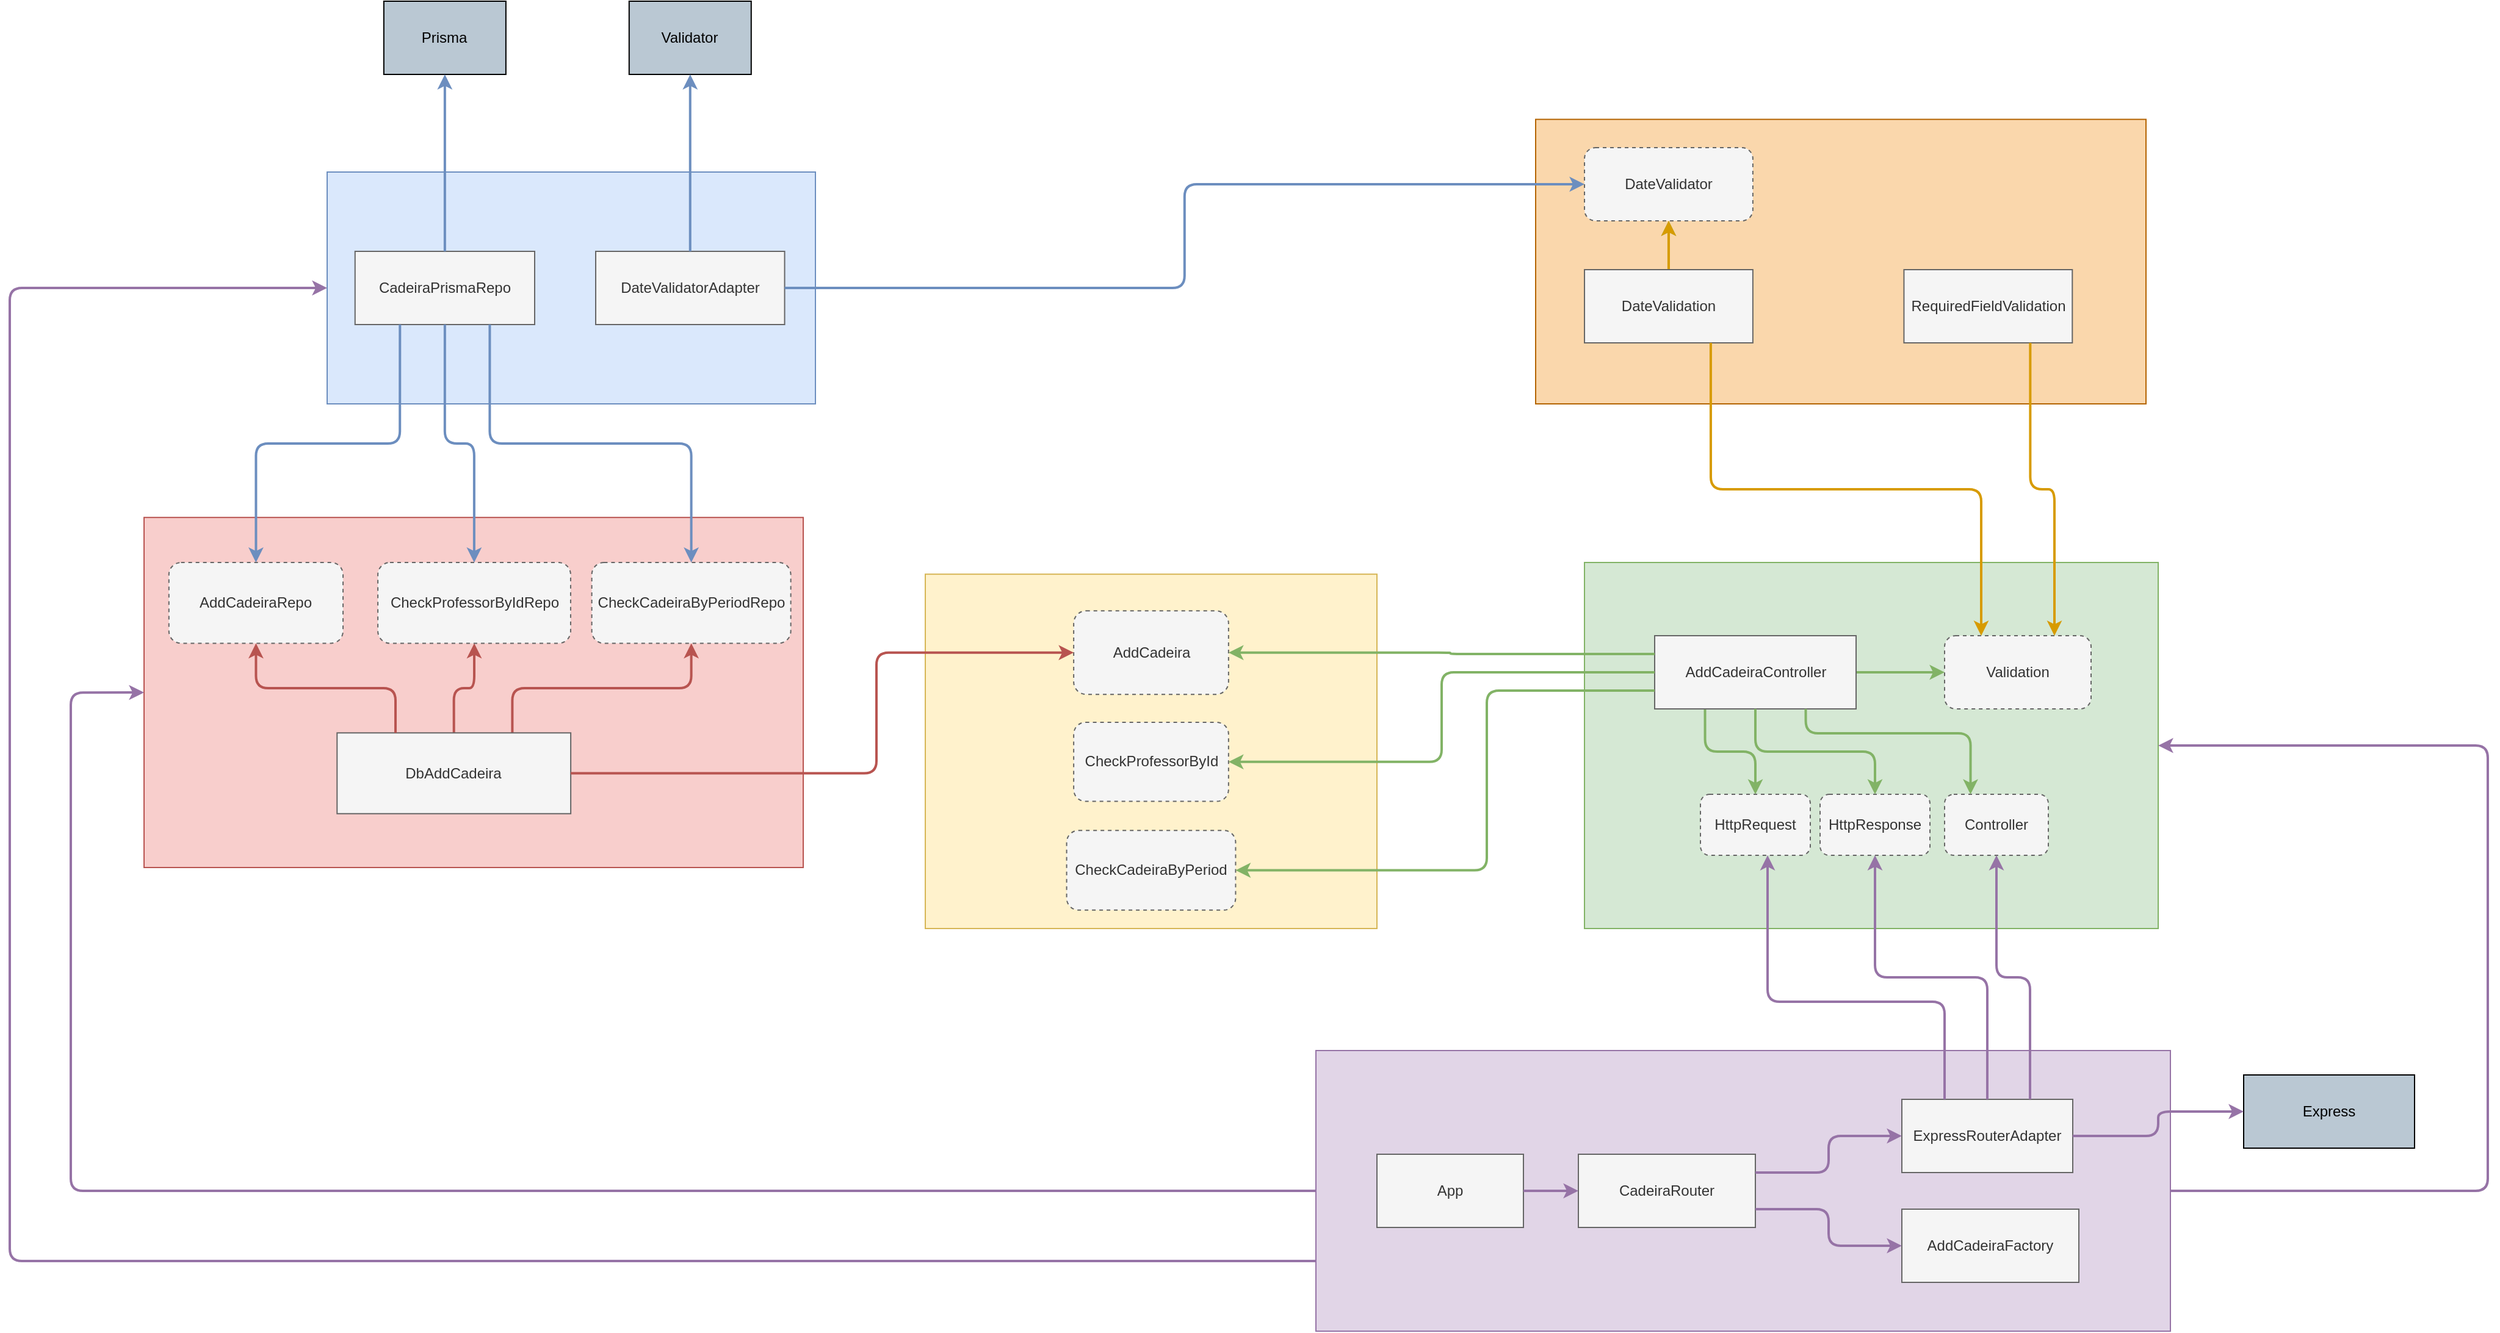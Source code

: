<mxfile>
    <diagram id="FsfQrV8Gz_uJQ-x6BshP" name="add-cadeira">
        <mxGraphModel dx="1724" dy="1227" grid="1" gridSize="10" guides="1" tooltips="1" connect="1" arrows="1" fold="1" page="0" pageScale="1" pageWidth="850" pageHeight="1100" math="0" shadow="0">
            <root>
                <mxCell id="0"/>
                <mxCell id="1" parent="0"/>
                <mxCell id="99" value="" style="group" parent="1" vertex="1" connectable="0">
                    <mxGeometry x="-270" y="30" width="530" height="320" as="geometry"/>
                </mxCell>
                <mxCell id="98" value="" style="group" parent="99" vertex="1" connectable="0">
                    <mxGeometry x="-10" width="540" height="320" as="geometry"/>
                </mxCell>
                <mxCell id="26" value="" style="rounded=0;whiteSpace=wrap;html=1;fillColor=#f8cecc;strokeColor=#b85450;" parent="98" vertex="1">
                    <mxGeometry y="33.103" width="540" height="286.897" as="geometry"/>
                </mxCell>
                <mxCell id="97" value="Data" style="text;html=1;strokeColor=none;fillColor=none;align=center;verticalAlign=middle;whiteSpace=wrap;rounded=0;fontColor=#FFFFFF;" parent="98" vertex="1">
                    <mxGeometry x="462.857" width="77.143" height="33.103" as="geometry"/>
                </mxCell>
                <mxCell id="28" value="AddCadeiraRepo" style="rounded=1;whiteSpace=wrap;dashed=1;html=1;fillColor=#f5f5f5;fontColor=#333333;strokeColor=#666666;" parent="98" vertex="1">
                    <mxGeometry x="20.377" y="70.01" width="142.642" height="66.21" as="geometry"/>
                </mxCell>
                <mxCell id="NS_z2Z3GyRTqCFLhcO67-184" style="edgeStyle=orthogonalEdgeStyle;shape=connector;rounded=1;html=1;exitX=0.5;exitY=0;exitDx=0;exitDy=0;entryX=0.5;entryY=1;entryDx=0;entryDy=0;labelBackgroundColor=default;strokeColor=#b85450;strokeWidth=2;fontFamily=Helvetica;fontSize=11;fontColor=default;endArrow=classic;fillColor=#f8cecc;" parent="98" source="27" target="NS_z2Z3GyRTqCFLhcO67-183" edge="1">
                    <mxGeometry relative="1" as="geometry"/>
                </mxCell>
                <mxCell id="173" style="edgeStyle=orthogonalEdgeStyle;shape=connector;rounded=1;html=1;exitX=0.75;exitY=0;exitDx=0;exitDy=0;entryX=0.5;entryY=1;entryDx=0;entryDy=0;labelBackgroundColor=default;strokeColor=#b85450;strokeWidth=2;fontFamily=Helvetica;fontSize=11;fontColor=default;endArrow=classic;fillColor=#f8cecc;" parent="98" source="27" target="169" edge="1">
                    <mxGeometry relative="1" as="geometry"/>
                </mxCell>
                <mxCell id="27" value="DbAddCadeira" style="rounded=0;whiteSpace=wrap;html=1;fillColor=#f5f5f5;fontColor=#333333;strokeColor=#666666;" parent="98" vertex="1">
                    <mxGeometry x="158.139" y="209.66" width="191.417" height="66.21" as="geometry"/>
                </mxCell>
                <mxCell id="132" style="edgeStyle=orthogonalEdgeStyle;shape=connector;rounded=1;html=1;exitX=0.25;exitY=0;exitDx=0;exitDy=0;entryX=0.5;entryY=1;entryDx=0;entryDy=0;labelBackgroundColor=default;strokeColor=#b85450;strokeWidth=2;fontFamily=Helvetica;fontSize=12;fontColor=#333333;endArrow=classic;fillColor=#f8cecc;" parent="98" source="27" target="28" edge="1">
                    <mxGeometry relative="1" as="geometry"/>
                </mxCell>
                <mxCell id="NS_z2Z3GyRTqCFLhcO67-183" value="CheckProfessorByIdRepo" style="rounded=1;whiteSpace=wrap;dashed=1;html=1;fillColor=#f5f5f5;fontColor=#333333;strokeColor=#666666;" parent="98" vertex="1">
                    <mxGeometry x="191.547" y="70.01" width="157.925" height="66.21" as="geometry"/>
                </mxCell>
                <mxCell id="169" value="CheckCadeiraByPeriodRepo" style="rounded=1;whiteSpace=wrap;dashed=1;html=1;fillColor=#f5f5f5;fontColor=#333333;strokeColor=#666666;" parent="98" vertex="1">
                    <mxGeometry x="366.792" y="70.01" width="163.019" height="66.21" as="geometry"/>
                </mxCell>
                <mxCell id="102" value="" style="group" parent="1" vertex="1" connectable="0">
                    <mxGeometry x="360" y="70" width="370" height="330" as="geometry"/>
                </mxCell>
                <mxCell id="100" value="" style="group" parent="102" vertex="1" connectable="0">
                    <mxGeometry y="39.6" width="370" height="290.4" as="geometry"/>
                </mxCell>
                <mxCell id="92" value="" style="rounded=0;whiteSpace=wrap;html=1;fillColor=#fff2cc;strokeColor=#d6b656;" parent="100" vertex="1">
                    <mxGeometry width="370" height="290.4" as="geometry"/>
                </mxCell>
                <mxCell id="93" value="AddCadeira" style="rounded=1;whiteSpace=wrap;html=1;dashed=1;fillColor=#f5f5f5;fontColor=#333333;strokeColor=#666666;" parent="100" vertex="1">
                    <mxGeometry x="121.57" y="30" width="126.86" height="68.53" as="geometry"/>
                </mxCell>
                <mxCell id="163" value="CheckProfessorById" style="rounded=1;whiteSpace=wrap;html=1;dashed=1;fillColor=#f5f5f5;fontColor=#333333;strokeColor=#666666;" parent="100" vertex="1">
                    <mxGeometry x="121.57" y="121.4" width="126.86" height="64.8" as="geometry"/>
                </mxCell>
                <mxCell id="164" value="CheckCadeiraByPeriod" style="rounded=1;whiteSpace=wrap;html=1;dashed=1;fillColor=#f5f5f5;fontColor=#333333;strokeColor=#666666;" parent="100" vertex="1">
                    <mxGeometry x="115.79" y="210" width="138.43" height="65.31" as="geometry"/>
                </mxCell>
                <mxCell id="101" value="Domain" style="text;html=1;strokeColor=none;fillColor=none;align=center;verticalAlign=middle;whiteSpace=wrap;rounded=0;fontColor=#FFFFFF;" parent="102" vertex="1">
                    <mxGeometry x="306.571" width="63.429" height="39.6" as="geometry"/>
                </mxCell>
                <mxCell id="105" value="Prisma" style="rounded=0;whiteSpace=wrap;html=1;fillColor=#bac8d3;strokeColor=#000000;fontColor=#000000;" parent="1" vertex="1">
                    <mxGeometry x="-83.57" y="-360" width="100" height="60" as="geometry"/>
                </mxCell>
                <mxCell id="110" value="" style="group;fontColor=#FFFFFF;" parent="1" vertex="1" connectable="0">
                    <mxGeometry x="-130" y="-250" width="400" height="220" as="geometry"/>
                </mxCell>
                <mxCell id="108" value="" style="group" parent="110" vertex="1" connectable="0">
                    <mxGeometry y="30" width="400" height="190" as="geometry"/>
                </mxCell>
                <mxCell id="103" value="" style="rounded=0;whiteSpace=wrap;html=1;fillColor=#dae8fc;strokeColor=#6c8ebf;" parent="108" vertex="1">
                    <mxGeometry width="400" height="190" as="geometry"/>
                </mxCell>
                <mxCell id="104" value="CadeiraPrismaRepo" style="rounded=0;whiteSpace=wrap;html=1;fillColor=#f5f5f5;fontColor=#333333;strokeColor=#666666;" parent="108" vertex="1">
                    <mxGeometry x="22.86" y="65" width="147.14" height="60" as="geometry"/>
                </mxCell>
                <mxCell id="NS_z2Z3GyRTqCFLhcO67-179" value="DateValidatorAdapter" style="rounded=0;whiteSpace=wrap;html=1;fillColor=#f5f5f5;fontColor=#333333;strokeColor=#666666;" parent="108" vertex="1">
                    <mxGeometry x="220" y="65" width="154.77" height="60" as="geometry"/>
                </mxCell>
                <mxCell id="109" value="Infra" style="text;html=1;strokeColor=none;fillColor=none;align=center;verticalAlign=middle;whiteSpace=wrap;rounded=0;fontColor=#FFFFFF;" parent="110" vertex="1">
                    <mxGeometry x="342.857" width="57.143" height="30" as="geometry"/>
                </mxCell>
                <mxCell id="114" value="" style="group" parent="1" vertex="1" connectable="0">
                    <mxGeometry x="900" y="70" width="470" height="330" as="geometry"/>
                </mxCell>
                <mxCell id="113" value="Presentation" style="text;html=1;strokeColor=none;fillColor=none;align=center;verticalAlign=middle;whiteSpace=wrap;rounded=0;dashed=1;fontColor=#FFFFFF;" parent="114" vertex="1">
                    <mxGeometry x="390" width="80" height="30" as="geometry"/>
                </mxCell>
                <mxCell id="128" value="" style="group" parent="114" vertex="1" connectable="0">
                    <mxGeometry y="30" width="470" height="300" as="geometry"/>
                </mxCell>
                <mxCell id="112" value="" style="rounded=0;whiteSpace=wrap;html=1;fillColor=#d5e8d4;strokeColor=#82b366;" parent="128" vertex="1">
                    <mxGeometry width="470" height="300" as="geometry"/>
                </mxCell>
                <mxCell id="140" style="edgeStyle=orthogonalEdgeStyle;shape=connector;rounded=1;html=1;exitX=0.25;exitY=1;exitDx=0;exitDy=0;labelBackgroundColor=default;strokeColor=#82b366;strokeWidth=2;fontFamily=Helvetica;fontSize=12;fontColor=#333333;endArrow=classic;fillColor=#d5e8d4;" parent="128" source="115" target="136" edge="1">
                    <mxGeometry relative="1" as="geometry"/>
                </mxCell>
                <mxCell id="NS_z2Z3GyRTqCFLhcO67-169" style="edgeStyle=none;html=1;exitX=1;exitY=0.5;exitDx=0;exitDy=0;entryX=0;entryY=0.5;entryDx=0;entryDy=0;strokeWidth=2;fillColor=#d5e8d4;strokeColor=#82b366;" parent="128" source="115" target="NS_z2Z3GyRTqCFLhcO67-167" edge="1">
                    <mxGeometry relative="1" as="geometry"/>
                </mxCell>
                <mxCell id="115" value="AddCadeiraController" style="rounded=0;whiteSpace=wrap;html=1;fontColor=#333333;fillColor=#f5f5f5;strokeColor=#666666;" parent="128" vertex="1">
                    <mxGeometry x="57.5" y="60" width="165" height="60" as="geometry"/>
                </mxCell>
                <mxCell id="117" value="HttpResponse" style="rounded=1;whiteSpace=wrap;html=1;fontColor=#333333;fillColor=#f5f5f5;strokeColor=#666666;dashed=1;" parent="128" vertex="1">
                    <mxGeometry x="193" y="190" width="90" height="50" as="geometry"/>
                </mxCell>
                <mxCell id="123" value="Controller" style="rounded=1;whiteSpace=wrap;html=1;fontColor=#333333;fillColor=#f5f5f5;strokeColor=#666666;dashed=1;" parent="128" vertex="1">
                    <mxGeometry x="295" y="190" width="85" height="50" as="geometry"/>
                </mxCell>
                <mxCell id="125" style="edgeStyle=orthogonalEdgeStyle;html=1;exitX=0.5;exitY=1;exitDx=0;exitDy=0;fontFamily=Helvetica;fontSize=12;fontColor=#333333;fillColor=#d5e8d4;strokeColor=#82b366;strokeWidth=2;" parent="128" source="115" target="117" edge="1">
                    <mxGeometry relative="1" as="geometry"/>
                </mxCell>
                <mxCell id="126" style="shape=connector;rounded=1;html=1;exitX=0.75;exitY=1;exitDx=0;exitDy=0;entryX=0.25;entryY=0;entryDx=0;entryDy=0;labelBackgroundColor=default;strokeColor=#82b366;fontFamily=Helvetica;fontSize=12;fontColor=#333333;endArrow=classic;fillColor=#d5e8d4;strokeWidth=2;edgeStyle=orthogonalEdgeStyle;" parent="128" source="115" target="123" edge="1">
                    <mxGeometry relative="1" as="geometry">
                        <Array as="points">
                            <mxPoint x="181" y="140"/>
                            <mxPoint x="316" y="140"/>
                        </Array>
                    </mxGeometry>
                </mxCell>
                <mxCell id="136" value="HttpRequest" style="rounded=1;whiteSpace=wrap;html=1;fontColor=#333333;fillColor=#f5f5f5;strokeColor=#666666;dashed=1;" parent="128" vertex="1">
                    <mxGeometry x="95" y="190" width="90" height="50" as="geometry"/>
                </mxCell>
                <mxCell id="NS_z2Z3GyRTqCFLhcO67-167" value="Validation" style="rounded=1;whiteSpace=wrap;html=1;dashed=1;fillColor=#f5f5f5;fontColor=#333333;strokeColor=#666666;" parent="128" vertex="1">
                    <mxGeometry x="295" y="60" width="120" height="60" as="geometry"/>
                </mxCell>
                <mxCell id="129" style="edgeStyle=orthogonalEdgeStyle;rounded=1;html=1;exitX=0;exitY=0.25;exitDx=0;exitDy=0;entryX=1;entryY=0.5;entryDx=0;entryDy=0;labelBackgroundColor=default;strokeColor=#82b366;fontFamily=Helvetica;fontSize=12;fontColor=#333333;endArrow=classic;fillColor=#d5e8d4;strokeWidth=2;" parent="1" source="115" target="93" edge="1">
                    <mxGeometry relative="1" as="geometry">
                        <Array as="points">
                            <mxPoint x="790" y="175"/>
                            <mxPoint x="790" y="174"/>
                        </Array>
                    </mxGeometry>
                </mxCell>
                <mxCell id="130" style="edgeStyle=orthogonalEdgeStyle;shape=connector;rounded=1;html=1;exitX=1;exitY=0.5;exitDx=0;exitDy=0;entryX=0;entryY=0.5;entryDx=0;entryDy=0;labelBackgroundColor=default;strokeColor=#b85450;fontFamily=Helvetica;fontSize=12;fontColor=#333333;endArrow=classic;fillColor=#f8cecc;strokeWidth=2;" parent="1" source="27" target="93" edge="1">
                    <mxGeometry relative="1" as="geometry">
                        <Array as="points">
                            <mxPoint x="320" y="273"/>
                            <mxPoint x="320" y="174"/>
                        </Array>
                    </mxGeometry>
                </mxCell>
                <mxCell id="133" style="edgeStyle=orthogonalEdgeStyle;shape=connector;rounded=1;html=1;exitX=0.5;exitY=0;exitDx=0;exitDy=0;entryX=0.5;entryY=1;entryDx=0;entryDy=0;labelBackgroundColor=default;strokeColor=#6c8ebf;strokeWidth=2;fontFamily=Helvetica;fontSize=12;fontColor=#333333;endArrow=classic;fillColor=#dae8fc;" parent="1" source="104" target="105" edge="1">
                    <mxGeometry relative="1" as="geometry"/>
                </mxCell>
                <mxCell id="146" value="&lt;font color=&quot;#000000&quot;&gt;Express&lt;/font&gt;" style="rounded=0;whiteSpace=wrap;html=1;strokeColor=#000000;fontFamily=Helvetica;fontSize=12;fillColor=#bac8d3;" parent="1" vertex="1">
                    <mxGeometry x="1440" y="520" width="140" height="60" as="geometry"/>
                </mxCell>
                <mxCell id="154" value="" style="group" parent="1" vertex="1" connectable="0">
                    <mxGeometry x="680" y="470" width="700" height="260" as="geometry"/>
                </mxCell>
                <mxCell id="141" value="" style="rounded=0;whiteSpace=wrap;html=1;strokeColor=#9673a6;fontFamily=Helvetica;fontSize=12;fillColor=#e1d5e7;" parent="154" vertex="1">
                    <mxGeometry y="30" width="700" height="230" as="geometry"/>
                </mxCell>
                <mxCell id="142" value="App" style="rounded=0;whiteSpace=wrap;html=1;strokeColor=#666666;fontFamily=Helvetica;fontSize=12;fontColor=#333333;fillColor=#f5f5f5;" parent="154" vertex="1">
                    <mxGeometry x="50" y="115" width="120" height="60" as="geometry"/>
                </mxCell>
                <mxCell id="143" value="CadeiraRouter" style="rounded=0;whiteSpace=wrap;html=1;strokeColor=#666666;fontFamily=Helvetica;fontSize=12;fontColor=#333333;fillColor=#f5f5f5;" parent="154" vertex="1">
                    <mxGeometry x="215" y="115" width="145" height="60" as="geometry"/>
                </mxCell>
                <mxCell id="144" value="ExpressRouterAdapter" style="rounded=0;whiteSpace=wrap;html=1;strokeColor=#666666;fontFamily=Helvetica;fontSize=12;fontColor=#333333;fillColor=#f5f5f5;" parent="154" vertex="1">
                    <mxGeometry x="480" y="70" width="140" height="60" as="geometry"/>
                </mxCell>
                <mxCell id="145" value="AddCadeiraFactory" style="rounded=0;whiteSpace=wrap;html=1;strokeColor=#666666;fontFamily=Helvetica;fontSize=12;fontColor=#333333;fillColor=#f5f5f5;" parent="154" vertex="1">
                    <mxGeometry x="480" y="160" width="145" height="60" as="geometry"/>
                </mxCell>
                <mxCell id="153" value="Main" style="text;html=1;strokeColor=none;fillColor=none;align=center;verticalAlign=middle;whiteSpace=wrap;rounded=0;fontFamily=Helvetica;fontSize=12;fontColor=#FFFFFF;" parent="154" vertex="1">
                    <mxGeometry x="640" width="60" height="30" as="geometry"/>
                </mxCell>
                <mxCell id="148" style="edgeStyle=orthogonalEdgeStyle;shape=connector;rounded=1;html=1;exitX=1;exitY=0.5;exitDx=0;exitDy=0;entryX=0;entryY=0.5;entryDx=0;entryDy=0;labelBackgroundColor=default;strokeColor=#9673a6;strokeWidth=2;fontFamily=Helvetica;fontSize=12;fontColor=#000000;endArrow=classic;fillColor=#e1d5e7;" parent="154" source="142" target="143" edge="1">
                    <mxGeometry relative="1" as="geometry"/>
                </mxCell>
                <mxCell id="151" style="edgeStyle=orthogonalEdgeStyle;shape=connector;rounded=1;html=1;exitX=1;exitY=0.25;exitDx=0;exitDy=0;labelBackgroundColor=default;strokeColor=#9673a6;strokeWidth=2;fontFamily=Helvetica;fontSize=12;fontColor=#000000;endArrow=classic;fillColor=#e1d5e7;" parent="154" source="143" target="144" edge="1">
                    <mxGeometry relative="1" as="geometry"/>
                </mxCell>
                <mxCell id="150" style="edgeStyle=orthogonalEdgeStyle;shape=connector;rounded=1;html=1;exitX=1;exitY=0.75;exitDx=0;exitDy=0;labelBackgroundColor=default;strokeColor=#9673a6;strokeWidth=2;fontFamily=Helvetica;fontSize=12;fontColor=#000000;endArrow=classic;fillColor=#e1d5e7;" parent="154" source="143" target="145" edge="1">
                    <mxGeometry relative="1" as="geometry"/>
                </mxCell>
                <mxCell id="147" style="edgeStyle=orthogonalEdgeStyle;shape=connector;rounded=1;html=1;exitX=1;exitY=0.5;exitDx=0;exitDy=0;labelBackgroundColor=default;strokeColor=#9673a6;strokeWidth=2;fontFamily=Helvetica;fontSize=12;fontColor=#000000;endArrow=classic;fillColor=#e1d5e7;" parent="1" source="144" target="146" edge="1">
                    <mxGeometry relative="1" as="geometry"/>
                </mxCell>
                <mxCell id="155" style="edgeStyle=orthogonalEdgeStyle;shape=connector;rounded=1;html=1;exitX=0;exitY=0.5;exitDx=0;exitDy=0;entryX=0;entryY=0.5;entryDx=0;entryDy=0;labelBackgroundColor=default;strokeColor=#9673a6;strokeWidth=2;fontFamily=Helvetica;fontSize=12;fontColor=#FFFFFF;endArrow=classic;fillColor=#e1d5e7;" parent="1" source="141" target="26" edge="1">
                    <mxGeometry relative="1" as="geometry">
                        <Array as="points">
                            <mxPoint x="-340" y="615"/>
                            <mxPoint x="-340" y="207"/>
                        </Array>
                    </mxGeometry>
                </mxCell>
                <mxCell id="158" style="edgeStyle=orthogonalEdgeStyle;shape=connector;rounded=1;html=1;exitX=0;exitY=0.75;exitDx=0;exitDy=0;entryX=0;entryY=0.5;entryDx=0;entryDy=0;labelBackgroundColor=default;strokeColor=#9673a6;strokeWidth=2;fontFamily=Helvetica;fontSize=12;fontColor=#FFFFFF;endArrow=classic;fillColor=#e1d5e7;" parent="1" source="141" target="103" edge="1">
                    <mxGeometry relative="1" as="geometry">
                        <Array as="points">
                            <mxPoint x="-390" y="673"/>
                            <mxPoint x="-390" y="-125"/>
                        </Array>
                    </mxGeometry>
                </mxCell>
                <mxCell id="159" style="edgeStyle=orthogonalEdgeStyle;shape=connector;rounded=1;html=1;exitX=0.25;exitY=0;exitDx=0;exitDy=0;labelBackgroundColor=default;strokeColor=#9673a6;strokeWidth=2;fontFamily=Helvetica;fontSize=12;fontColor=#FFFFFF;endArrow=classic;fillColor=#e1d5e7;" parent="1" source="144" target="136" edge="1">
                    <mxGeometry relative="1" as="geometry">
                        <Array as="points">
                            <mxPoint x="1195" y="460"/>
                            <mxPoint x="1050" y="460"/>
                        </Array>
                    </mxGeometry>
                </mxCell>
                <mxCell id="160" style="edgeStyle=orthogonalEdgeStyle;shape=connector;rounded=1;html=1;exitX=0.5;exitY=0;exitDx=0;exitDy=0;entryX=0.5;entryY=1;entryDx=0;entryDy=0;labelBackgroundColor=default;strokeColor=#9673a6;strokeWidth=2;fontFamily=Helvetica;fontSize=12;fontColor=#FFFFFF;endArrow=classic;fillColor=#e1d5e7;" parent="1" source="144" target="117" edge="1">
                    <mxGeometry relative="1" as="geometry"/>
                </mxCell>
                <mxCell id="161" style="edgeStyle=orthogonalEdgeStyle;shape=connector;rounded=1;html=1;exitX=0.75;exitY=0;exitDx=0;exitDy=0;entryX=0.5;entryY=1;entryDx=0;entryDy=0;labelBackgroundColor=default;strokeColor=#9673a6;strokeWidth=2;fontFamily=Helvetica;fontSize=12;fontColor=#FFFFFF;endArrow=classic;fillColor=#e1d5e7;" parent="1" source="144" target="123" edge="1">
                    <mxGeometry relative="1" as="geometry"/>
                </mxCell>
                <mxCell id="162" style="edgeStyle=orthogonalEdgeStyle;shape=connector;rounded=1;html=1;exitX=1;exitY=0.5;exitDx=0;exitDy=0;entryX=1;entryY=0.5;entryDx=0;entryDy=0;labelBackgroundColor=default;strokeColor=#9673a6;strokeWidth=2;fontFamily=Helvetica;fontSize=12;fontColor=#FFFFFF;endArrow=classic;fillColor=#e1d5e7;" parent="1" source="141" target="112" edge="1">
                    <mxGeometry relative="1" as="geometry">
                        <Array as="points">
                            <mxPoint x="1640" y="615"/>
                            <mxPoint x="1640" y="250"/>
                        </Array>
                    </mxGeometry>
                </mxCell>
                <mxCell id="NS_z2Z3GyRTqCFLhcO67-162" value="" style="group" parent="1" vertex="1" connectable="0">
                    <mxGeometry x="860" y="-300" width="500" height="270" as="geometry"/>
                </mxCell>
                <mxCell id="NS_z2Z3GyRTqCFLhcO67-163" value="" style="rounded=0;whiteSpace=wrap;html=1;strokeColor=#b46504;fontFamily=Helvetica;fontSize=12;fillColor=#fad7ac;" parent="NS_z2Z3GyRTqCFLhcO67-162" vertex="1">
                    <mxGeometry y="36.818" width="500" height="233.182" as="geometry"/>
                </mxCell>
                <mxCell id="NS_z2Z3GyRTqCFLhcO67-164" value="RequiredFieldValidation" style="rounded=0;whiteSpace=wrap;html=1;strokeColor=#666666;fontFamily=Helvetica;fontSize=12;fontColor=#333333;fillColor=#f5f5f5;" parent="NS_z2Z3GyRTqCFLhcO67-162" vertex="1">
                    <mxGeometry x="301.72" y="160" width="137.93" height="60" as="geometry"/>
                </mxCell>
                <mxCell id="NS_z2Z3GyRTqCFLhcO67-166" value="Validation" style="text;html=1;strokeColor=none;fillColor=none;align=center;verticalAlign=middle;whiteSpace=wrap;rounded=0;fontFamily=Helvetica;fontSize=12;fontColor=#FFFFFF;" parent="NS_z2Z3GyRTqCFLhcO67-162" vertex="1">
                    <mxGeometry x="439.655" width="60.345" height="36.818" as="geometry"/>
                </mxCell>
                <mxCell id="NS_z2Z3GyRTqCFLhcO67-176" style="edgeStyle=orthogonalEdgeStyle;shape=connector;rounded=1;html=1;exitX=0.5;exitY=0;exitDx=0;exitDy=0;entryX=0.5;entryY=1;entryDx=0;entryDy=0;labelBackgroundColor=default;strokeColor=#82b366;strokeWidth=2;fontFamily=Helvetica;fontSize=11;fontColor=default;endArrow=classic;fillColor=#d5e8d4;" parent="NS_z2Z3GyRTqCFLhcO67-162" source="NS_z2Z3GyRTqCFLhcO67-172" target="NS_z2Z3GyRTqCFLhcO67-175" edge="1">
                    <mxGeometry relative="1" as="geometry"/>
                </mxCell>
                <mxCell id="NS_z2Z3GyRTqCFLhcO67-177" value="" style="edgeStyle=orthogonalEdgeStyle;shape=connector;rounded=1;html=1;labelBackgroundColor=default;strokeColor=#d79b00;strokeWidth=2;fontFamily=Helvetica;fontSize=11;fontColor=default;endArrow=classic;fillColor=#ffe6cc;" parent="NS_z2Z3GyRTqCFLhcO67-162" source="NS_z2Z3GyRTqCFLhcO67-172" target="NS_z2Z3GyRTqCFLhcO67-175" edge="1">
                    <mxGeometry relative="1" as="geometry"/>
                </mxCell>
                <mxCell id="NS_z2Z3GyRTqCFLhcO67-172" value="DateValidation" style="rounded=0;whiteSpace=wrap;html=1;strokeColor=#666666;fontFamily=Helvetica;fontSize=12;fontColor=#333333;fillColor=#f5f5f5;" parent="NS_z2Z3GyRTqCFLhcO67-162" vertex="1">
                    <mxGeometry x="40.01" y="160" width="137.93" height="60" as="geometry"/>
                </mxCell>
                <mxCell id="NS_z2Z3GyRTqCFLhcO67-175" value="DateValidator" style="rounded=1;whiteSpace=wrap;html=1;strokeColor=#666666;fontFamily=Helvetica;fontSize=12;fontColor=#333333;fillColor=#f5f5f5;dashed=1;" parent="NS_z2Z3GyRTqCFLhcO67-162" vertex="1">
                    <mxGeometry x="40.01" y="60" width="137.93" height="60" as="geometry"/>
                </mxCell>
                <mxCell id="NS_z2Z3GyRTqCFLhcO67-174" style="edgeStyle=orthogonalEdgeStyle;shape=connector;rounded=1;html=1;exitX=0.75;exitY=1;exitDx=0;exitDy=0;entryX=0.25;entryY=0;entryDx=0;entryDy=0;labelBackgroundColor=default;strokeColor=#d79b00;strokeWidth=2;fontFamily=Helvetica;fontSize=11;fontColor=default;endArrow=classic;fillColor=#ffe6cc;" parent="1" source="NS_z2Z3GyRTqCFLhcO67-172" target="NS_z2Z3GyRTqCFLhcO67-167" edge="1">
                    <mxGeometry relative="1" as="geometry"/>
                </mxCell>
                <mxCell id="NS_z2Z3GyRTqCFLhcO67-178" style="edgeStyle=orthogonalEdgeStyle;shape=connector;rounded=1;html=1;exitX=0.75;exitY=1;exitDx=0;exitDy=0;entryX=0.75;entryY=0;entryDx=0;entryDy=0;labelBackgroundColor=default;strokeColor=#d79b00;strokeWidth=2;fontFamily=Helvetica;fontSize=11;fontColor=default;endArrow=classic;fillColor=#ffe6cc;" parent="1" source="NS_z2Z3GyRTqCFLhcO67-164" target="NS_z2Z3GyRTqCFLhcO67-167" edge="1">
                    <mxGeometry relative="1" as="geometry"/>
                </mxCell>
                <mxCell id="NS_z2Z3GyRTqCFLhcO67-180" value="Validator" style="rounded=0;whiteSpace=wrap;html=1;fillColor=#bac8d3;strokeColor=#000000;fontColor=#000000;" parent="1" vertex="1">
                    <mxGeometry x="117.39" y="-360" width="100" height="60" as="geometry"/>
                </mxCell>
                <mxCell id="NS_z2Z3GyRTqCFLhcO67-181" style="edgeStyle=orthogonalEdgeStyle;shape=connector;rounded=1;html=1;exitX=0.5;exitY=0;exitDx=0;exitDy=0;entryX=0.5;entryY=1;entryDx=0;entryDy=0;labelBackgroundColor=default;strokeColor=#6c8ebf;strokeWidth=2;fontFamily=Helvetica;fontSize=11;fontColor=default;endArrow=classic;fillColor=#dae8fc;" parent="1" source="NS_z2Z3GyRTqCFLhcO67-179" target="NS_z2Z3GyRTqCFLhcO67-180" edge="1">
                    <mxGeometry relative="1" as="geometry"/>
                </mxCell>
                <mxCell id="NS_z2Z3GyRTqCFLhcO67-182" style="edgeStyle=orthogonalEdgeStyle;shape=connector;rounded=1;html=1;exitX=1;exitY=0.5;exitDx=0;exitDy=0;entryX=0;entryY=0.5;entryDx=0;entryDy=0;labelBackgroundColor=default;strokeColor=#6c8ebf;strokeWidth=2;fontFamily=Helvetica;fontSize=11;fontColor=default;endArrow=classic;fillColor=#dae8fc;" parent="1" source="NS_z2Z3GyRTqCFLhcO67-179" target="NS_z2Z3GyRTqCFLhcO67-175" edge="1">
                    <mxGeometry relative="1" as="geometry"/>
                </mxCell>
                <mxCell id="167" style="edgeStyle=orthogonalEdgeStyle;html=1;exitX=0;exitY=0.5;exitDx=0;exitDy=0;entryX=1;entryY=0.5;entryDx=0;entryDy=0;strokeWidth=2;fillColor=#d5e8d4;strokeColor=#82b366;" parent="1" source="115" target="163" edge="1">
                    <mxGeometry relative="1" as="geometry"/>
                </mxCell>
                <mxCell id="168" style="edgeStyle=orthogonalEdgeStyle;shape=connector;rounded=1;html=1;exitX=0;exitY=0.75;exitDx=0;exitDy=0;entryX=1;entryY=0.5;entryDx=0;entryDy=0;labelBackgroundColor=default;strokeColor=#82b366;strokeWidth=2;fontFamily=Helvetica;fontSize=11;fontColor=default;endArrow=classic;fillColor=#d5e8d4;" parent="1" source="115" target="164" edge="1">
                    <mxGeometry relative="1" as="geometry">
                        <Array as="points">
                            <mxPoint x="820" y="205"/>
                            <mxPoint x="820" y="352"/>
                        </Array>
                    </mxGeometry>
                </mxCell>
                <mxCell id="174" style="edgeStyle=orthogonalEdgeStyle;shape=connector;rounded=1;html=1;exitX=0.25;exitY=1;exitDx=0;exitDy=0;entryX=0.5;entryY=0;entryDx=0;entryDy=0;labelBackgroundColor=default;strokeColor=#6c8ebf;strokeWidth=2;fontFamily=Helvetica;fontSize=11;fontColor=default;endArrow=classic;fillColor=#dae8fc;" parent="1" source="104" target="28" edge="1">
                    <mxGeometry relative="1" as="geometry"/>
                </mxCell>
                <mxCell id="175" style="edgeStyle=orthogonalEdgeStyle;shape=connector;rounded=1;html=1;exitX=0.5;exitY=1;exitDx=0;exitDy=0;labelBackgroundColor=default;strokeColor=#6c8ebf;strokeWidth=2;fontFamily=Helvetica;fontSize=11;fontColor=default;endArrow=classic;fillColor=#dae8fc;" parent="1" source="104" target="NS_z2Z3GyRTqCFLhcO67-183" edge="1">
                    <mxGeometry relative="1" as="geometry"/>
                </mxCell>
                <mxCell id="176" style="edgeStyle=orthogonalEdgeStyle;shape=connector;rounded=1;html=1;exitX=0.75;exitY=1;exitDx=0;exitDy=0;labelBackgroundColor=default;strokeColor=#6c8ebf;strokeWidth=2;fontFamily=Helvetica;fontSize=11;fontColor=default;endArrow=classic;fillColor=#dae8fc;" parent="1" source="104" target="169" edge="1">
                    <mxGeometry relative="1" as="geometry"/>
                </mxCell>
            </root>
        </mxGraphModel>
    </diagram>
    <diagram name="load-cadeiras" id="iYQlftsX5KwAr0I1yYCD">
        <mxGraphModel dx="2607" dy="1378" grid="1" gridSize="10" guides="1" tooltips="1" connect="1" arrows="1" fold="1" page="0" pageScale="1" pageWidth="850" pageHeight="1100" math="0" shadow="0">
            <root>
                <mxCell id="q4NabTCjENCUhBs2X4bj-0"/>
                <mxCell id="q4NabTCjENCUhBs2X4bj-1" parent="q4NabTCjENCUhBs2X4bj-0"/>
                <mxCell id="q4NabTCjENCUhBs2X4bj-2" value="" style="group" parent="q4NabTCjENCUhBs2X4bj-1" vertex="1" connectable="0">
                    <mxGeometry x="-210" y="40" width="420" height="320" as="geometry"/>
                </mxCell>
                <mxCell id="q4NabTCjENCUhBs2X4bj-3" value="" style="group" parent="q4NabTCjENCUhBs2X4bj-2" vertex="1" connectable="0">
                    <mxGeometry x="-7.925" width="427.925" height="320" as="geometry"/>
                </mxCell>
                <mxCell id="q4NabTCjENCUhBs2X4bj-4" value="" style="rounded=0;whiteSpace=wrap;html=1;fillColor=#f8cecc;strokeColor=#b85450;" parent="q4NabTCjENCUhBs2X4bj-3" vertex="1">
                    <mxGeometry x="9.13" y="33.1" width="418.794" height="286.9" as="geometry"/>
                </mxCell>
                <mxCell id="q4NabTCjENCUhBs2X4bj-5" value="Data" style="text;html=1;strokeColor=none;fillColor=none;align=center;verticalAlign=middle;whiteSpace=wrap;rounded=0;fontColor=#FFFFFF;" parent="q4NabTCjENCUhBs2X4bj-3" vertex="1">
                    <mxGeometry x="366.792" width="61.132" height="33.103" as="geometry"/>
                </mxCell>
                <mxCell id="Scwtr9L9Pi49FSAhj5yQ-3" style="edgeStyle=orthogonalEdgeStyle;html=1;exitX=0.5;exitY=1;exitDx=0;exitDy=0;strokeWidth=2;fillColor=#f8cecc;strokeColor=#b85450;" edge="1" parent="q4NabTCjENCUhBs2X4bj-3" source="q4NabTCjENCUhBs2X4bj-9" target="q4NabTCjENCUhBs2X4bj-12">
                    <mxGeometry relative="1" as="geometry"/>
                </mxCell>
                <mxCell id="q4NabTCjENCUhBs2X4bj-9" value="DbLoadCadeiras" style="rounded=0;whiteSpace=wrap;html=1;fillColor=#f5f5f5;fontColor=#333333;strokeColor=#666666;" parent="q4NabTCjENCUhBs2X4bj-3" vertex="1">
                    <mxGeometry x="138.113" y="70" width="151.688" height="66.21" as="geometry"/>
                </mxCell>
                <mxCell id="q4NabTCjENCUhBs2X4bj-12" value="LoadCadeirasRepo" style="rounded=1;whiteSpace=wrap;dashed=1;html=1;fillColor=#f5f5f5;fontColor=#333333;strokeColor=#666666;" parent="q4NabTCjENCUhBs2X4bj-3" vertex="1">
                    <mxGeometry x="140.018" y="220" width="147.886" height="66.21" as="geometry"/>
                </mxCell>
                <mxCell id="q4NabTCjENCUhBs2X4bj-13" value="" style="group" parent="q4NabTCjENCUhBs2X4bj-1" vertex="1" connectable="0">
                    <mxGeometry x="360" y="70" width="370" height="210" as="geometry"/>
                </mxCell>
                <mxCell id="q4NabTCjENCUhBs2X4bj-14" value="" style="group" parent="q4NabTCjENCUhBs2X4bj-13" vertex="1" connectable="0">
                    <mxGeometry y="25.2" width="370" height="184.8" as="geometry"/>
                </mxCell>
                <mxCell id="q4NabTCjENCUhBs2X4bj-15" value="" style="rounded=0;whiteSpace=wrap;html=1;fillColor=#fff2cc;strokeColor=#d6b656;" parent="q4NabTCjENCUhBs2X4bj-14" vertex="1">
                    <mxGeometry width="370" height="184.8" as="geometry"/>
                </mxCell>
                <mxCell id="q4NabTCjENCUhBs2X4bj-16" value="LoadCadeiras" style="rounded=1;whiteSpace=wrap;html=1;dashed=1;fillColor=#f5f5f5;fontColor=#333333;strokeColor=#666666;" parent="q4NabTCjENCUhBs2X4bj-14" vertex="1">
                    <mxGeometry x="121.57" y="61.89" width="126.86" height="61.02" as="geometry"/>
                </mxCell>
                <mxCell id="q4NabTCjENCUhBs2X4bj-19" value="Domain" style="text;html=1;strokeColor=none;fillColor=none;align=center;verticalAlign=middle;whiteSpace=wrap;rounded=0;fontColor=#FFFFFF;" parent="q4NabTCjENCUhBs2X4bj-13" vertex="1">
                    <mxGeometry x="306.571" width="63.429" height="25.2" as="geometry"/>
                </mxCell>
                <mxCell id="q4NabTCjENCUhBs2X4bj-20" value="Prisma" style="rounded=0;whiteSpace=wrap;html=1;fillColor=#bac8d3;strokeColor=#000000;fontColor=#000000;" parent="q4NabTCjENCUhBs2X4bj-1" vertex="1">
                    <mxGeometry x="-100" y="790" width="100" height="60" as="geometry"/>
                </mxCell>
                <mxCell id="q4NabTCjENCUhBs2X4bj-21" value="" style="group;fontColor=#FFFFFF;" parent="q4NabTCjENCUhBs2X4bj-1" vertex="1" connectable="0">
                    <mxGeometry x="-180" y="500" width="260" height="220" as="geometry"/>
                </mxCell>
                <mxCell id="q4NabTCjENCUhBs2X4bj-22" value="" style="group" parent="q4NabTCjENCUhBs2X4bj-21" vertex="1" connectable="0">
                    <mxGeometry y="30" width="260" height="190" as="geometry"/>
                </mxCell>
                <mxCell id="q4NabTCjENCUhBs2X4bj-23" value="" style="rounded=0;whiteSpace=wrap;html=1;fillColor=#dae8fc;strokeColor=#6c8ebf;" parent="q4NabTCjENCUhBs2X4bj-22" vertex="1">
                    <mxGeometry width="260" height="190" as="geometry"/>
                </mxCell>
                <mxCell id="q4NabTCjENCUhBs2X4bj-24" value="CadeiraPrismaRepo" style="rounded=0;whiteSpace=wrap;html=1;fillColor=#f5f5f5;fontColor=#333333;strokeColor=#666666;" parent="q4NabTCjENCUhBs2X4bj-22" vertex="1">
                    <mxGeometry x="50.765" y="65" width="158.47" height="60" as="geometry"/>
                </mxCell>
                <mxCell id="q4NabTCjENCUhBs2X4bj-26" value="Infra" style="text;html=1;strokeColor=none;fillColor=none;align=center;verticalAlign=middle;whiteSpace=wrap;rounded=0;fontColor=#FFFFFF;" parent="q4NabTCjENCUhBs2X4bj-21" vertex="1">
                    <mxGeometry x="222.857" width="37.143" height="30" as="geometry"/>
                </mxCell>
                <mxCell id="q4NabTCjENCUhBs2X4bj-27" value="" style="group" parent="q4NabTCjENCUhBs2X4bj-1" vertex="1" connectable="0">
                    <mxGeometry x="900" y="70" width="470" height="330" as="geometry"/>
                </mxCell>
                <mxCell id="q4NabTCjENCUhBs2X4bj-28" value="Presentation" style="text;html=1;strokeColor=none;fillColor=none;align=center;verticalAlign=middle;whiteSpace=wrap;rounded=0;dashed=1;fontColor=#FFFFFF;" parent="q4NabTCjENCUhBs2X4bj-27" vertex="1">
                    <mxGeometry x="390" width="80" height="30" as="geometry"/>
                </mxCell>
                <mxCell id="q4NabTCjENCUhBs2X4bj-29" value="" style="group" parent="q4NabTCjENCUhBs2X4bj-27" vertex="1" connectable="0">
                    <mxGeometry y="30" width="470" height="300" as="geometry"/>
                </mxCell>
                <mxCell id="q4NabTCjENCUhBs2X4bj-30" value="" style="rounded=0;whiteSpace=wrap;html=1;fillColor=#d5e8d4;strokeColor=#82b366;" parent="q4NabTCjENCUhBs2X4bj-29" vertex="1">
                    <mxGeometry width="470" height="300" as="geometry"/>
                </mxCell>
                <mxCell id="q4NabTCjENCUhBs2X4bj-31" style="edgeStyle=orthogonalEdgeStyle;shape=connector;rounded=1;html=1;exitX=0.25;exitY=1;exitDx=0;exitDy=0;labelBackgroundColor=default;strokeColor=#82b366;strokeWidth=2;fontFamily=Helvetica;fontSize=12;fontColor=#333333;endArrow=classic;fillColor=#d5e8d4;" parent="q4NabTCjENCUhBs2X4bj-29" source="q4NabTCjENCUhBs2X4bj-33" target="q4NabTCjENCUhBs2X4bj-38" edge="1">
                    <mxGeometry relative="1" as="geometry"/>
                </mxCell>
                <mxCell id="q4NabTCjENCUhBs2X4bj-33" value="LoadCadeirasController" style="rounded=0;whiteSpace=wrap;html=1;fontColor=#333333;fillColor=#f5f5f5;strokeColor=#666666;" parent="q4NabTCjENCUhBs2X4bj-29" vertex="1">
                    <mxGeometry x="155.5" y="57.09" width="165" height="60" as="geometry"/>
                </mxCell>
                <mxCell id="q4NabTCjENCUhBs2X4bj-34" value="HttpResponse" style="rounded=1;whiteSpace=wrap;html=1;fontColor=#333333;fillColor=#f5f5f5;strokeColor=#666666;dashed=1;" parent="q4NabTCjENCUhBs2X4bj-29" vertex="1">
                    <mxGeometry x="193" y="190" width="90" height="50" as="geometry"/>
                </mxCell>
                <mxCell id="q4NabTCjENCUhBs2X4bj-35" value="Controller" style="rounded=1;whiteSpace=wrap;html=1;fontColor=#333333;fillColor=#f5f5f5;strokeColor=#666666;dashed=1;" parent="q4NabTCjENCUhBs2X4bj-29" vertex="1">
                    <mxGeometry x="295" y="190" width="85" height="50" as="geometry"/>
                </mxCell>
                <mxCell id="q4NabTCjENCUhBs2X4bj-36" style="edgeStyle=orthogonalEdgeStyle;html=1;exitX=0.5;exitY=1;exitDx=0;exitDy=0;fontFamily=Helvetica;fontSize=12;fontColor=#333333;fillColor=#d5e8d4;strokeColor=#82b366;strokeWidth=2;" parent="q4NabTCjENCUhBs2X4bj-29" source="q4NabTCjENCUhBs2X4bj-33" target="q4NabTCjENCUhBs2X4bj-34" edge="1">
                    <mxGeometry relative="1" as="geometry"/>
                </mxCell>
                <mxCell id="q4NabTCjENCUhBs2X4bj-37" style="shape=connector;rounded=1;html=1;exitX=0.75;exitY=1;exitDx=0;exitDy=0;labelBackgroundColor=default;strokeColor=#82b366;fontFamily=Helvetica;fontSize=12;fontColor=#333333;endArrow=classic;fillColor=#d5e8d4;strokeWidth=2;edgeStyle=orthogonalEdgeStyle;" parent="q4NabTCjENCUhBs2X4bj-29" source="q4NabTCjENCUhBs2X4bj-33" edge="1">
                    <mxGeometry relative="1" as="geometry">
                        <Array as="points">
                            <mxPoint x="279" y="140"/>
                            <mxPoint x="330" y="140"/>
                            <mxPoint x="330" y="190"/>
                        </Array>
                        <mxPoint x="330" y="190" as="targetPoint"/>
                    </mxGeometry>
                </mxCell>
                <mxCell id="q4NabTCjENCUhBs2X4bj-38" value="HttpRequest" style="rounded=1;whiteSpace=wrap;html=1;fontColor=#333333;fillColor=#f5f5f5;strokeColor=#666666;dashed=1;" parent="q4NabTCjENCUhBs2X4bj-29" vertex="1">
                    <mxGeometry x="95" y="190" width="90" height="50" as="geometry"/>
                </mxCell>
                <mxCell id="q4NabTCjENCUhBs2X4bj-43" value="&lt;font color=&quot;#000000&quot;&gt;Express&lt;/font&gt;" style="rounded=0;whiteSpace=wrap;html=1;strokeColor=#000000;fontFamily=Helvetica;fontSize=12;fillColor=#bac8d3;" parent="q4NabTCjENCUhBs2X4bj-1" vertex="1">
                    <mxGeometry x="1440" y="520" width="140" height="60" as="geometry"/>
                </mxCell>
                <mxCell id="q4NabTCjENCUhBs2X4bj-44" value="" style="group" parent="q4NabTCjENCUhBs2X4bj-1" vertex="1" connectable="0">
                    <mxGeometry x="680" y="470" width="700" height="260" as="geometry"/>
                </mxCell>
                <mxCell id="q4NabTCjENCUhBs2X4bj-45" value="" style="rounded=0;whiteSpace=wrap;html=1;strokeColor=#9673a6;fontFamily=Helvetica;fontSize=12;fillColor=#e1d5e7;" parent="q4NabTCjENCUhBs2X4bj-44" vertex="1">
                    <mxGeometry y="30" width="700" height="230" as="geometry"/>
                </mxCell>
                <mxCell id="q4NabTCjENCUhBs2X4bj-46" value="App" style="rounded=0;whiteSpace=wrap;html=1;strokeColor=#666666;fontFamily=Helvetica;fontSize=12;fontColor=#333333;fillColor=#f5f5f5;" parent="q4NabTCjENCUhBs2X4bj-44" vertex="1">
                    <mxGeometry x="50" y="115" width="120" height="60" as="geometry"/>
                </mxCell>
                <mxCell id="q4NabTCjENCUhBs2X4bj-47" value="CadeiraRouter" style="rounded=0;whiteSpace=wrap;html=1;strokeColor=#666666;fontFamily=Helvetica;fontSize=12;fontColor=#333333;fillColor=#f5f5f5;" parent="q4NabTCjENCUhBs2X4bj-44" vertex="1">
                    <mxGeometry x="215" y="115" width="145" height="60" as="geometry"/>
                </mxCell>
                <mxCell id="q4NabTCjENCUhBs2X4bj-48" value="ExpressRouterAdapter" style="rounded=0;whiteSpace=wrap;html=1;strokeColor=#666666;fontFamily=Helvetica;fontSize=12;fontColor=#333333;fillColor=#f5f5f5;" parent="q4NabTCjENCUhBs2X4bj-44" vertex="1">
                    <mxGeometry x="480" y="70" width="140" height="60" as="geometry"/>
                </mxCell>
                <mxCell id="q4NabTCjENCUhBs2X4bj-49" value="LoadCadeirasFactory" style="rounded=0;whiteSpace=wrap;html=1;strokeColor=#666666;fontFamily=Helvetica;fontSize=12;fontColor=#333333;fillColor=#f5f5f5;" parent="q4NabTCjENCUhBs2X4bj-44" vertex="1">
                    <mxGeometry x="480" y="160" width="145" height="60" as="geometry"/>
                </mxCell>
                <mxCell id="q4NabTCjENCUhBs2X4bj-50" value="Main" style="text;html=1;strokeColor=none;fillColor=none;align=center;verticalAlign=middle;whiteSpace=wrap;rounded=0;fontFamily=Helvetica;fontSize=12;fontColor=#FFFFFF;" parent="q4NabTCjENCUhBs2X4bj-44" vertex="1">
                    <mxGeometry x="640" width="60" height="30" as="geometry"/>
                </mxCell>
                <mxCell id="q4NabTCjENCUhBs2X4bj-51" style="edgeStyle=orthogonalEdgeStyle;shape=connector;rounded=1;html=1;exitX=1;exitY=0.5;exitDx=0;exitDy=0;entryX=0;entryY=0.5;entryDx=0;entryDy=0;labelBackgroundColor=default;strokeColor=#9673a6;strokeWidth=2;fontFamily=Helvetica;fontSize=12;fontColor=#000000;endArrow=classic;fillColor=#e1d5e7;" parent="q4NabTCjENCUhBs2X4bj-44" source="q4NabTCjENCUhBs2X4bj-46" target="q4NabTCjENCUhBs2X4bj-47" edge="1">
                    <mxGeometry relative="1" as="geometry"/>
                </mxCell>
                <mxCell id="q4NabTCjENCUhBs2X4bj-52" style="edgeStyle=orthogonalEdgeStyle;shape=connector;rounded=1;html=1;exitX=1;exitY=0.25;exitDx=0;exitDy=0;labelBackgroundColor=default;strokeColor=#9673a6;strokeWidth=2;fontFamily=Helvetica;fontSize=12;fontColor=#000000;endArrow=classic;fillColor=#e1d5e7;" parent="q4NabTCjENCUhBs2X4bj-44" source="q4NabTCjENCUhBs2X4bj-47" target="q4NabTCjENCUhBs2X4bj-48" edge="1">
                    <mxGeometry relative="1" as="geometry"/>
                </mxCell>
                <mxCell id="q4NabTCjENCUhBs2X4bj-53" style="edgeStyle=orthogonalEdgeStyle;shape=connector;rounded=1;html=1;exitX=1;exitY=0.75;exitDx=0;exitDy=0;labelBackgroundColor=default;strokeColor=#9673a6;strokeWidth=2;fontFamily=Helvetica;fontSize=12;fontColor=#000000;endArrow=classic;fillColor=#e1d5e7;" parent="q4NabTCjENCUhBs2X4bj-44" source="q4NabTCjENCUhBs2X4bj-47" target="q4NabTCjENCUhBs2X4bj-49" edge="1">
                    <mxGeometry relative="1" as="geometry"/>
                </mxCell>
                <mxCell id="q4NabTCjENCUhBs2X4bj-54" style="edgeStyle=orthogonalEdgeStyle;shape=connector;rounded=1;html=1;exitX=1;exitY=0.5;exitDx=0;exitDy=0;labelBackgroundColor=default;strokeColor=#9673a6;strokeWidth=2;fontFamily=Helvetica;fontSize=12;fontColor=#000000;endArrow=classic;fillColor=#e1d5e7;" parent="q4NabTCjENCUhBs2X4bj-1" source="q4NabTCjENCUhBs2X4bj-48" target="q4NabTCjENCUhBs2X4bj-43" edge="1">
                    <mxGeometry relative="1" as="geometry"/>
                </mxCell>
                <mxCell id="q4NabTCjENCUhBs2X4bj-57" style="edgeStyle=orthogonalEdgeStyle;shape=connector;rounded=1;html=1;exitX=0.25;exitY=0;exitDx=0;exitDy=0;labelBackgroundColor=default;strokeColor=#9673a6;strokeWidth=2;fontFamily=Helvetica;fontSize=12;fontColor=#FFFFFF;endArrow=classic;fillColor=#e1d5e7;" parent="q4NabTCjENCUhBs2X4bj-1" source="q4NabTCjENCUhBs2X4bj-48" target="q4NabTCjENCUhBs2X4bj-38" edge="1">
                    <mxGeometry relative="1" as="geometry">
                        <Array as="points">
                            <mxPoint x="1195" y="460"/>
                            <mxPoint x="1050" y="460"/>
                        </Array>
                    </mxGeometry>
                </mxCell>
                <mxCell id="q4NabTCjENCUhBs2X4bj-58" style="edgeStyle=orthogonalEdgeStyle;shape=connector;rounded=1;html=1;exitX=0.5;exitY=0;exitDx=0;exitDy=0;entryX=0.5;entryY=1;entryDx=0;entryDy=0;labelBackgroundColor=default;strokeColor=#9673a6;strokeWidth=2;fontFamily=Helvetica;fontSize=12;fontColor=#FFFFFF;endArrow=classic;fillColor=#e1d5e7;" parent="q4NabTCjENCUhBs2X4bj-1" source="q4NabTCjENCUhBs2X4bj-48" target="q4NabTCjENCUhBs2X4bj-34" edge="1">
                    <mxGeometry relative="1" as="geometry"/>
                </mxCell>
                <mxCell id="q4NabTCjENCUhBs2X4bj-59" style="edgeStyle=orthogonalEdgeStyle;shape=connector;rounded=1;html=1;exitX=0.75;exitY=0;exitDx=0;exitDy=0;entryX=0.5;entryY=1;entryDx=0;entryDy=0;labelBackgroundColor=default;strokeColor=#9673a6;strokeWidth=2;fontFamily=Helvetica;fontSize=12;fontColor=#FFFFFF;endArrow=classic;fillColor=#e1d5e7;" parent="q4NabTCjENCUhBs2X4bj-1" source="q4NabTCjENCUhBs2X4bj-48" target="q4NabTCjENCUhBs2X4bj-35" edge="1">
                    <mxGeometry relative="1" as="geometry"/>
                </mxCell>
                <mxCell id="q4NabTCjENCUhBs2X4bj-60" style="edgeStyle=orthogonalEdgeStyle;shape=connector;rounded=1;html=1;exitX=1;exitY=0.5;exitDx=0;exitDy=0;entryX=1;entryY=0.5;entryDx=0;entryDy=0;labelBackgroundColor=default;strokeColor=#9673a6;strokeWidth=2;fontFamily=Helvetica;fontSize=12;fontColor=#FFFFFF;endArrow=classic;fillColor=#e1d5e7;" parent="q4NabTCjENCUhBs2X4bj-1" source="q4NabTCjENCUhBs2X4bj-45" target="q4NabTCjENCUhBs2X4bj-30" edge="1">
                    <mxGeometry relative="1" as="geometry">
                        <Array as="points">
                            <mxPoint x="1640" y="615"/>
                            <mxPoint x="1640" y="250"/>
                        </Array>
                    </mxGeometry>
                </mxCell>
                <mxCell id="rvt0Un92jtW1NLQGsQL8-1" style="edgeStyle=orthogonalEdgeStyle;html=1;exitX=0;exitY=0.5;exitDx=0;exitDy=0;entryX=1;entryY=0.5;entryDx=0;entryDy=0;strokeWidth=2;fillColor=#d5e8d4;strokeColor=#82b366;" parent="q4NabTCjENCUhBs2X4bj-1" source="q4NabTCjENCUhBs2X4bj-33" target="q4NabTCjENCUhBs2X4bj-16" edge="1">
                    <mxGeometry relative="1" as="geometry"/>
                </mxCell>
                <mxCell id="rvt0Un92jtW1NLQGsQL8-2" style="edgeStyle=orthogonalEdgeStyle;shape=connector;rounded=1;html=1;exitX=1;exitY=0.5;exitDx=0;exitDy=0;entryX=0;entryY=0.5;entryDx=0;entryDy=0;labelBackgroundColor=default;strokeColor=#b85450;strokeWidth=2;fontFamily=Helvetica;fontSize=11;fontColor=default;endArrow=classic;fillColor=#f8cecc;" parent="q4NabTCjENCUhBs2X4bj-1" source="q4NabTCjENCUhBs2X4bj-9" target="q4NabTCjENCUhBs2X4bj-16" edge="1">
                    <mxGeometry relative="1" as="geometry"/>
                </mxCell>
                <mxCell id="Scwtr9L9Pi49FSAhj5yQ-0" style="edgeStyle=orthogonalEdgeStyle;html=1;exitX=0;exitY=0.5;exitDx=0;exitDy=0;strokeWidth=2;fillColor=#e1d5e7;strokeColor=#9673a6;" edge="1" parent="q4NabTCjENCUhBs2X4bj-1" source="q4NabTCjENCUhBs2X4bj-45" target="q4NabTCjENCUhBs2X4bj-4">
                    <mxGeometry relative="1" as="geometry">
                        <Array as="points">
                            <mxPoint x="680" y="580"/>
                            <mxPoint x="125" y="580"/>
                        </Array>
                    </mxGeometry>
                </mxCell>
                <mxCell id="Scwtr9L9Pi49FSAhj5yQ-1" style="edgeStyle=orthogonalEdgeStyle;html=1;exitX=0.5;exitY=1;exitDx=0;exitDy=0;entryX=0.5;entryY=0;entryDx=0;entryDy=0;strokeWidth=2;fillColor=#dae8fc;strokeColor=#6c8ebf;" edge="1" parent="q4NabTCjENCUhBs2X4bj-1" source="q4NabTCjENCUhBs2X4bj-24" target="q4NabTCjENCUhBs2X4bj-20">
                    <mxGeometry relative="1" as="geometry"/>
                </mxCell>
                <mxCell id="Scwtr9L9Pi49FSAhj5yQ-2" style="edgeStyle=orthogonalEdgeStyle;html=1;exitX=0;exitY=0.75;exitDx=0;exitDy=0;entryX=1;entryY=0.75;entryDx=0;entryDy=0;strokeWidth=2;fillColor=#e1d5e7;strokeColor=#9673a6;" edge="1" parent="q4NabTCjENCUhBs2X4bj-1" source="q4NabTCjENCUhBs2X4bj-45" target="q4NabTCjENCUhBs2X4bj-23">
                    <mxGeometry relative="1" as="geometry"/>
                </mxCell>
                <mxCell id="ErIgwMcB1VUMxNMbjLT_-0" style="edgeStyle=orthogonalEdgeStyle;html=1;exitX=0.5;exitY=0;exitDx=0;exitDy=0;entryX=0.5;entryY=1;entryDx=0;entryDy=0;strokeWidth=2;fillColor=#dae8fc;strokeColor=#6c8ebf;" edge="1" parent="q4NabTCjENCUhBs2X4bj-1" source="q4NabTCjENCUhBs2X4bj-24" target="q4NabTCjENCUhBs2X4bj-12">
                    <mxGeometry relative="1" as="geometry"/>
                </mxCell>
            </root>
        </mxGraphModel>
    </diagram>
</mxfile>
